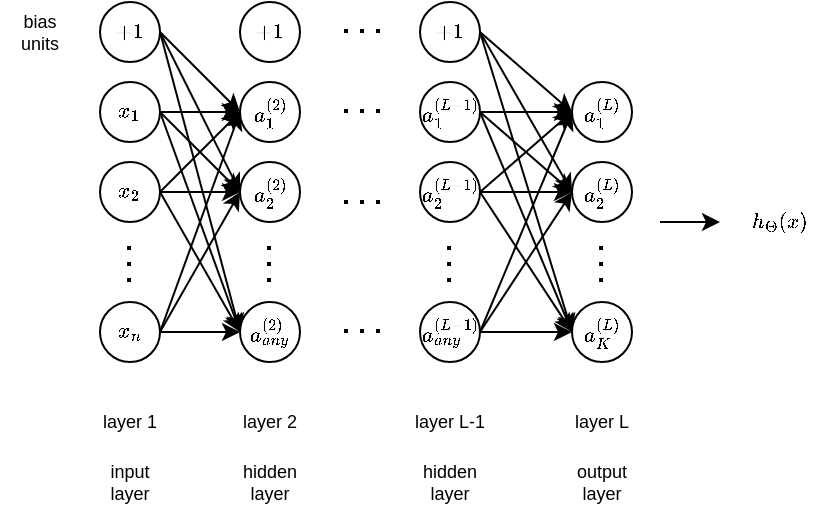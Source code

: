 <mxfile version="14.4.2" type="google"><diagram id="VEu55GjbllmlleMSr9i0" name="Page-1"><mxGraphModel dx="1355" dy="725" grid="1" gridSize="10" guides="1" tooltips="1" connect="1" arrows="1" fold="1" page="1" pageScale="1" pageWidth="827" pageHeight="1169" math="1" shadow="0"><root><mxCell id="0"/><mxCell id="1" parent="0"/><mxCell id="LHebVPT4gfnJr8Mw_CZn-2" value="\(x_1\)" style="ellipse;whiteSpace=wrap;html=1;aspect=fixed;fontSize=9;" vertex="1" parent="1"><mxGeometry x="190" y="140" width="30" height="30" as="geometry"/></mxCell><mxCell id="LHebVPT4gfnJr8Mw_CZn-3" value="\(x_2\)" style="ellipse;whiteSpace=wrap;html=1;aspect=fixed;fontSize=9;" vertex="1" parent="1"><mxGeometry x="190" y="180" width="30" height="30" as="geometry"/></mxCell><mxCell id="LHebVPT4gfnJr8Mw_CZn-4" value="\(x_n\)" style="ellipse;whiteSpace=wrap;html=1;aspect=fixed;fontSize=9;" vertex="1" parent="1"><mxGeometry x="190" y="250" width="30" height="30" as="geometry"/></mxCell><mxCell id="LHebVPT4gfnJr8Mw_CZn-5" value="" style="endArrow=none;dashed=1;html=1;dashPattern=1 3;strokeWidth=2;fontSize=9;" edge="1" parent="1"><mxGeometry width="50" height="50" relative="1" as="geometry"><mxPoint x="204.5" y="240" as="sourcePoint"/><mxPoint x="204.5" y="220" as="targetPoint"/></mxGeometry></mxCell><mxCell id="LHebVPT4gfnJr8Mw_CZn-6" value="\(+1\)" style="ellipse;whiteSpace=wrap;html=1;aspect=fixed;fontSize=9;" vertex="1" parent="1"><mxGeometry x="190" y="100" width="30" height="30" as="geometry"/></mxCell><mxCell id="LHebVPT4gfnJr8Mw_CZn-11" value="\(a_1^{(2)}\)" style="ellipse;whiteSpace=wrap;html=1;aspect=fixed;fontSize=9;" vertex="1" parent="1"><mxGeometry x="260" y="140" width="30" height="30" as="geometry"/></mxCell><mxCell id="LHebVPT4gfnJr8Mw_CZn-12" value="\(a_2^{(2)}\)" style="ellipse;whiteSpace=wrap;html=1;aspect=fixed;fontSize=9;" vertex="1" parent="1"><mxGeometry x="260" y="180" width="30" height="30" as="geometry"/></mxCell><mxCell id="LHebVPT4gfnJr8Mw_CZn-13" value="\(a_{any}^{(2)}\)" style="ellipse;whiteSpace=wrap;html=1;aspect=fixed;fontSize=9;" vertex="1" parent="1"><mxGeometry x="260" y="250" width="30" height="30" as="geometry"/></mxCell><mxCell id="LHebVPT4gfnJr8Mw_CZn-14" value="" style="endArrow=none;dashed=1;html=1;dashPattern=1 3;strokeWidth=2;fontSize=9;" edge="1" parent="1"><mxGeometry width="50" height="50" relative="1" as="geometry"><mxPoint x="274.5" y="240" as="sourcePoint"/><mxPoint x="274.5" y="220" as="targetPoint"/></mxGeometry></mxCell><mxCell id="LHebVPT4gfnJr8Mw_CZn-15" value="\(+1\)" style="ellipse;whiteSpace=wrap;html=1;aspect=fixed;fontSize=9;" vertex="1" parent="1"><mxGeometry x="260" y="100" width="30" height="30" as="geometry"/></mxCell><mxCell id="LHebVPT4gfnJr8Mw_CZn-16" value="\(a_1^{(L-1)}\)" style="ellipse;whiteSpace=wrap;html=1;aspect=fixed;fontSize=9;" vertex="1" parent="1"><mxGeometry x="350" y="140" width="30" height="30" as="geometry"/></mxCell><mxCell id="LHebVPT4gfnJr8Mw_CZn-17" value="\(a_2^{(L-1&lt;br style=&quot;font-size: 9px;&quot;&gt;)}\)" style="ellipse;whiteSpace=wrap;html=1;aspect=fixed;fontSize=9;" vertex="1" parent="1"><mxGeometry x="350" y="180" width="30" height="30" as="geometry"/></mxCell><mxCell id="LHebVPT4gfnJr8Mw_CZn-18" value="\(a_{any}^{(L-1&lt;br style=&quot;font-size: 9px;&quot;&gt;)}\)" style="ellipse;whiteSpace=wrap;html=1;aspect=fixed;fontSize=9;" vertex="1" parent="1"><mxGeometry x="350" y="250" width="30" height="30" as="geometry"/></mxCell><mxCell id="LHebVPT4gfnJr8Mw_CZn-19" value="" style="endArrow=none;dashed=1;html=1;dashPattern=1 3;strokeWidth=2;fontSize=9;" edge="1" parent="1"><mxGeometry width="50" height="50" relative="1" as="geometry"><mxPoint x="364.5" y="240" as="sourcePoint"/><mxPoint x="364.5" y="220" as="targetPoint"/></mxGeometry></mxCell><mxCell id="LHebVPT4gfnJr8Mw_CZn-20" value="\(+1\)" style="ellipse;whiteSpace=wrap;html=1;aspect=fixed;fontSize=9;" vertex="1" parent="1"><mxGeometry x="350" y="100" width="30" height="30" as="geometry"/></mxCell><mxCell id="LHebVPT4gfnJr8Mw_CZn-21" value="\(a_1^{(L)}\)" style="ellipse;whiteSpace=wrap;html=1;aspect=fixed;fontSize=9;" vertex="1" parent="1"><mxGeometry x="426" y="140" width="30" height="30" as="geometry"/></mxCell><mxCell id="LHebVPT4gfnJr8Mw_CZn-22" value="\(a_2^{(L)}\)" style="ellipse;whiteSpace=wrap;html=1;aspect=fixed;fontSize=9;" vertex="1" parent="1"><mxGeometry x="426" y="180" width="30" height="30" as="geometry"/></mxCell><mxCell id="LHebVPT4gfnJr8Mw_CZn-23" value="\(a_K^{(L)}\)" style="ellipse;whiteSpace=wrap;html=1;aspect=fixed;fontSize=9;" vertex="1" parent="1"><mxGeometry x="426" y="250" width="30" height="30" as="geometry"/></mxCell><mxCell id="LHebVPT4gfnJr8Mw_CZn-24" value="" style="endArrow=none;dashed=1;html=1;dashPattern=1 3;strokeWidth=2;fontSize=9;" edge="1" parent="1"><mxGeometry width="50" height="50" relative="1" as="geometry"><mxPoint x="440.5" y="240" as="sourcePoint"/><mxPoint x="440.5" y="220" as="targetPoint"/></mxGeometry></mxCell><mxCell id="LHebVPT4gfnJr8Mw_CZn-26" value="" style="endArrow=classic;html=1;exitX=1;exitY=0.5;exitDx=0;exitDy=0;entryX=0;entryY=0.5;entryDx=0;entryDy=0;fontSize=9;" edge="1" parent="1" source="LHebVPT4gfnJr8Mw_CZn-2" target="LHebVPT4gfnJr8Mw_CZn-11"><mxGeometry width="50" height="50" relative="1" as="geometry"><mxPoint x="390" y="320" as="sourcePoint"/><mxPoint x="440" y="270" as="targetPoint"/></mxGeometry></mxCell><mxCell id="LHebVPT4gfnJr8Mw_CZn-27" value="" style="endArrow=none;dashed=1;html=1;dashPattern=1 3;strokeWidth=2;fontSize=9;" edge="1" parent="1"><mxGeometry width="50" height="50" relative="1" as="geometry"><mxPoint x="330" y="154.5" as="sourcePoint"/><mxPoint x="310" y="154.5" as="targetPoint"/></mxGeometry></mxCell><mxCell id="LHebVPT4gfnJr8Mw_CZn-28" value="" style="endArrow=none;dashed=1;html=1;dashPattern=1 3;strokeWidth=2;fontSize=9;" edge="1" parent="1"><mxGeometry width="50" height="50" relative="1" as="geometry"><mxPoint x="330" y="264.5" as="sourcePoint"/><mxPoint x="310" y="264.5" as="targetPoint"/></mxGeometry></mxCell><mxCell id="LHebVPT4gfnJr8Mw_CZn-29" value="" style="endArrow=none;dashed=1;html=1;dashPattern=1 3;strokeWidth=2;fontSize=9;" edge="1" parent="1"><mxGeometry width="50" height="50" relative="1" as="geometry"><mxPoint x="330" y="200" as="sourcePoint"/><mxPoint x="310" y="200" as="targetPoint"/></mxGeometry></mxCell><mxCell id="LHebVPT4gfnJr8Mw_CZn-30" value="" style="endArrow=classic;html=1;exitX=1;exitY=0.5;exitDx=0;exitDy=0;entryX=0;entryY=0.5;entryDx=0;entryDy=0;fontSize=9;" edge="1" parent="1" source="LHebVPT4gfnJr8Mw_CZn-2" target="LHebVPT4gfnJr8Mw_CZn-12"><mxGeometry width="50" height="50" relative="1" as="geometry"><mxPoint x="230" y="165" as="sourcePoint"/><mxPoint x="270" y="165" as="targetPoint"/></mxGeometry></mxCell><mxCell id="LHebVPT4gfnJr8Mw_CZn-31" value="" style="endArrow=classic;html=1;exitX=1;exitY=0.5;exitDx=0;exitDy=0;entryX=0;entryY=0.5;entryDx=0;entryDy=0;fontSize=9;" edge="1" parent="1" source="LHebVPT4gfnJr8Mw_CZn-2" target="LHebVPT4gfnJr8Mw_CZn-13"><mxGeometry width="50" height="50" relative="1" as="geometry"><mxPoint x="230" y="165" as="sourcePoint"/><mxPoint x="270" y="205" as="targetPoint"/></mxGeometry></mxCell><mxCell id="LHebVPT4gfnJr8Mw_CZn-32" value="" style="endArrow=classic;html=1;exitX=1;exitY=0.5;exitDx=0;exitDy=0;entryX=0;entryY=0.5;entryDx=0;entryDy=0;fontSize=9;" edge="1" parent="1" source="LHebVPT4gfnJr8Mw_CZn-3" target="LHebVPT4gfnJr8Mw_CZn-11"><mxGeometry width="50" height="50" relative="1" as="geometry"><mxPoint x="230" y="165" as="sourcePoint"/><mxPoint x="270" y="205" as="targetPoint"/></mxGeometry></mxCell><mxCell id="LHebVPT4gfnJr8Mw_CZn-33" value="" style="endArrow=classic;html=1;exitX=1;exitY=0.5;exitDx=0;exitDy=0;entryX=0;entryY=0.5;entryDx=0;entryDy=0;fontSize=9;" edge="1" parent="1" source="LHebVPT4gfnJr8Mw_CZn-3" target="LHebVPT4gfnJr8Mw_CZn-12"><mxGeometry width="50" height="50" relative="1" as="geometry"><mxPoint x="230" y="205" as="sourcePoint"/><mxPoint x="270" y="165" as="targetPoint"/></mxGeometry></mxCell><mxCell id="LHebVPT4gfnJr8Mw_CZn-34" value="" style="endArrow=classic;html=1;exitX=1;exitY=0.5;exitDx=0;exitDy=0;entryX=0;entryY=0.5;entryDx=0;entryDy=0;fontSize=9;" edge="1" parent="1" source="LHebVPT4gfnJr8Mw_CZn-3" target="LHebVPT4gfnJr8Mw_CZn-13"><mxGeometry width="50" height="50" relative="1" as="geometry"><mxPoint x="240" y="215" as="sourcePoint"/><mxPoint x="280" y="175" as="targetPoint"/></mxGeometry></mxCell><mxCell id="LHebVPT4gfnJr8Mw_CZn-35" value="" style="endArrow=classic;html=1;exitX=1;exitY=0.5;exitDx=0;exitDy=0;entryX=0;entryY=0.5;entryDx=0;entryDy=0;fontSize=9;" edge="1" parent="1" source="LHebVPT4gfnJr8Mw_CZn-4" target="LHebVPT4gfnJr8Mw_CZn-11"><mxGeometry width="50" height="50" relative="1" as="geometry"><mxPoint x="230" y="205" as="sourcePoint"/><mxPoint x="270" y="275" as="targetPoint"/></mxGeometry></mxCell><mxCell id="LHebVPT4gfnJr8Mw_CZn-36" value="" style="endArrow=classic;html=1;exitX=1;exitY=0.5;exitDx=0;exitDy=0;entryX=0;entryY=0.5;entryDx=0;entryDy=0;fontSize=9;" edge="1" parent="1" source="LHebVPT4gfnJr8Mw_CZn-4" target="LHebVPT4gfnJr8Mw_CZn-12"><mxGeometry width="50" height="50" relative="1" as="geometry"><mxPoint x="230" y="275" as="sourcePoint"/><mxPoint x="270" y="165" as="targetPoint"/></mxGeometry></mxCell><mxCell id="LHebVPT4gfnJr8Mw_CZn-37" value="" style="endArrow=classic;html=1;exitX=1;exitY=0.5;exitDx=0;exitDy=0;entryX=0;entryY=0.5;entryDx=0;entryDy=0;fontSize=9;" edge="1" parent="1" source="LHebVPT4gfnJr8Mw_CZn-4" target="LHebVPT4gfnJr8Mw_CZn-13"><mxGeometry width="50" height="50" relative="1" as="geometry"><mxPoint x="230" y="275" as="sourcePoint"/><mxPoint x="270" y="205" as="targetPoint"/></mxGeometry></mxCell><mxCell id="LHebVPT4gfnJr8Mw_CZn-38" value="" style="endArrow=classic;html=1;exitX=1;exitY=0.5;exitDx=0;exitDy=0;entryX=0;entryY=0.5;entryDx=0;entryDy=0;fontSize=9;" edge="1" parent="1" source="LHebVPT4gfnJr8Mw_CZn-16" target="LHebVPT4gfnJr8Mw_CZn-21"><mxGeometry width="50" height="50" relative="1" as="geometry"><mxPoint x="230" y="165" as="sourcePoint"/><mxPoint x="270" y="165" as="targetPoint"/></mxGeometry></mxCell><mxCell id="LHebVPT4gfnJr8Mw_CZn-39" value="" style="endArrow=classic;html=1;exitX=1;exitY=0.5;exitDx=0;exitDy=0;entryX=0;entryY=0.5;entryDx=0;entryDy=0;fontSize=9;" edge="1" parent="1" source="LHebVPT4gfnJr8Mw_CZn-16" target="LHebVPT4gfnJr8Mw_CZn-22"><mxGeometry width="50" height="50" relative="1" as="geometry"><mxPoint x="390" y="165" as="sourcePoint"/><mxPoint x="436" y="165" as="targetPoint"/></mxGeometry></mxCell><mxCell id="LHebVPT4gfnJr8Mw_CZn-40" value="" style="endArrow=classic;html=1;exitX=1;exitY=0.5;exitDx=0;exitDy=0;entryX=0;entryY=0.5;entryDx=0;entryDy=0;fontSize=9;" edge="1" parent="1" source="LHebVPT4gfnJr8Mw_CZn-16" target="LHebVPT4gfnJr8Mw_CZn-23"><mxGeometry width="50" height="50" relative="1" as="geometry"><mxPoint x="390" y="165" as="sourcePoint"/><mxPoint x="436" y="205" as="targetPoint"/></mxGeometry></mxCell><mxCell id="LHebVPT4gfnJr8Mw_CZn-41" value="" style="endArrow=classic;html=1;exitX=1;exitY=0.5;exitDx=0;exitDy=0;entryX=0;entryY=0.5;entryDx=0;entryDy=0;fontSize=9;" edge="1" parent="1" source="LHebVPT4gfnJr8Mw_CZn-17" target="LHebVPT4gfnJr8Mw_CZn-21"><mxGeometry width="50" height="50" relative="1" as="geometry"><mxPoint x="390" y="165" as="sourcePoint"/><mxPoint x="436" y="275" as="targetPoint"/></mxGeometry></mxCell><mxCell id="LHebVPT4gfnJr8Mw_CZn-42" value="" style="endArrow=classic;html=1;exitX=1;exitY=0.5;exitDx=0;exitDy=0;entryX=0;entryY=0.5;entryDx=0;entryDy=0;fontSize=9;" edge="1" parent="1" source="LHebVPT4gfnJr8Mw_CZn-17" target="LHebVPT4gfnJr8Mw_CZn-22"><mxGeometry width="50" height="50" relative="1" as="geometry"><mxPoint x="390" y="205" as="sourcePoint"/><mxPoint x="436" y="165" as="targetPoint"/></mxGeometry></mxCell><mxCell id="LHebVPT4gfnJr8Mw_CZn-43" value="" style="endArrow=classic;html=1;exitX=1;exitY=0.5;exitDx=0;exitDy=0;entryX=0;entryY=0.5;entryDx=0;entryDy=0;fontSize=9;" edge="1" parent="1" source="LHebVPT4gfnJr8Mw_CZn-17" target="LHebVPT4gfnJr8Mw_CZn-23"><mxGeometry width="50" height="50" relative="1" as="geometry"><mxPoint x="390" y="205" as="sourcePoint"/><mxPoint x="436" y="205" as="targetPoint"/></mxGeometry></mxCell><mxCell id="LHebVPT4gfnJr8Mw_CZn-44" value="" style="endArrow=classic;html=1;exitX=1;exitY=0.5;exitDx=0;exitDy=0;entryX=0;entryY=0.5;entryDx=0;entryDy=0;fontSize=9;" edge="1" parent="1" source="LHebVPT4gfnJr8Mw_CZn-18" target="LHebVPT4gfnJr8Mw_CZn-21"><mxGeometry width="50" height="50" relative="1" as="geometry"><mxPoint x="390" y="205" as="sourcePoint"/><mxPoint x="436" y="275" as="targetPoint"/></mxGeometry></mxCell><mxCell id="LHebVPT4gfnJr8Mw_CZn-45" value="" style="endArrow=classic;html=1;exitX=1;exitY=0.5;exitDx=0;exitDy=0;entryX=0;entryY=0.5;entryDx=0;entryDy=0;fontSize=9;" edge="1" parent="1" source="LHebVPT4gfnJr8Mw_CZn-18" target="LHebVPT4gfnJr8Mw_CZn-22"><mxGeometry width="50" height="50" relative="1" as="geometry"><mxPoint x="390" y="275" as="sourcePoint"/><mxPoint x="436" y="165" as="targetPoint"/></mxGeometry></mxCell><mxCell id="LHebVPT4gfnJr8Mw_CZn-46" value="" style="endArrow=classic;html=1;exitX=1;exitY=0.5;exitDx=0;exitDy=0;entryX=0;entryY=0.5;entryDx=0;entryDy=0;fontSize=9;" edge="1" parent="1" source="LHebVPT4gfnJr8Mw_CZn-18" target="LHebVPT4gfnJr8Mw_CZn-23"><mxGeometry width="50" height="50" relative="1" as="geometry"><mxPoint x="390" y="275" as="sourcePoint"/><mxPoint x="436" y="205" as="targetPoint"/></mxGeometry></mxCell><mxCell id="LHebVPT4gfnJr8Mw_CZn-47" value="" style="endArrow=classic;html=1;exitX=1;exitY=0.5;exitDx=0;exitDy=0;entryX=0;entryY=0.5;entryDx=0;entryDy=0;fontSize=9;" edge="1" parent="1" source="LHebVPT4gfnJr8Mw_CZn-6" target="LHebVPT4gfnJr8Mw_CZn-11"><mxGeometry width="50" height="50" relative="1" as="geometry"><mxPoint x="230" y="165" as="sourcePoint"/><mxPoint x="240" y="100" as="targetPoint"/></mxGeometry></mxCell><mxCell id="LHebVPT4gfnJr8Mw_CZn-48" value="" style="endArrow=classic;html=1;exitX=1;exitY=0.5;exitDx=0;exitDy=0;entryX=0;entryY=0.5;entryDx=0;entryDy=0;fontSize=9;" edge="1" parent="1" source="LHebVPT4gfnJr8Mw_CZn-6" target="LHebVPT4gfnJr8Mw_CZn-12"><mxGeometry width="50" height="50" relative="1" as="geometry"><mxPoint x="230" y="125" as="sourcePoint"/><mxPoint x="270" y="165" as="targetPoint"/></mxGeometry></mxCell><mxCell id="LHebVPT4gfnJr8Mw_CZn-49" value="" style="endArrow=classic;html=1;exitX=1;exitY=0.5;exitDx=0;exitDy=0;entryX=0;entryY=0.5;entryDx=0;entryDy=0;fontSize=9;" edge="1" parent="1" source="LHebVPT4gfnJr8Mw_CZn-6" target="LHebVPT4gfnJr8Mw_CZn-13"><mxGeometry width="50" height="50" relative="1" as="geometry"><mxPoint x="230" y="125" as="sourcePoint"/><mxPoint x="270" y="205" as="targetPoint"/></mxGeometry></mxCell><mxCell id="LHebVPT4gfnJr8Mw_CZn-50" value="" style="endArrow=none;dashed=1;html=1;dashPattern=1 3;strokeWidth=2;fontSize=9;" edge="1" parent="1"><mxGeometry width="50" height="50" relative="1" as="geometry"><mxPoint x="330" y="114.5" as="sourcePoint"/><mxPoint x="310" y="114.5" as="targetPoint"/></mxGeometry></mxCell><mxCell id="LHebVPT4gfnJr8Mw_CZn-51" value="" style="endArrow=classic;html=1;exitX=1;exitY=0.5;exitDx=0;exitDy=0;entryX=0;entryY=0.5;entryDx=0;entryDy=0;fontSize=9;" edge="1" parent="1" source="LHebVPT4gfnJr8Mw_CZn-20" target="LHebVPT4gfnJr8Mw_CZn-21"><mxGeometry width="50" height="50" relative="1" as="geometry"><mxPoint x="390" y="165" as="sourcePoint"/><mxPoint x="436" y="115" as="targetPoint"/></mxGeometry></mxCell><mxCell id="LHebVPT4gfnJr8Mw_CZn-52" value="" style="endArrow=classic;html=1;exitX=1;exitY=0.5;exitDx=0;exitDy=0;entryX=0;entryY=0.5;entryDx=0;entryDy=0;fontSize=9;" edge="1" parent="1" source="LHebVPT4gfnJr8Mw_CZn-20" target="LHebVPT4gfnJr8Mw_CZn-22"><mxGeometry width="50" height="50" relative="1" as="geometry"><mxPoint x="390" y="125" as="sourcePoint"/><mxPoint x="436" y="165" as="targetPoint"/></mxGeometry></mxCell><mxCell id="LHebVPT4gfnJr8Mw_CZn-53" value="" style="endArrow=classic;html=1;exitX=1;exitY=0.5;exitDx=0;exitDy=0;entryX=0;entryY=0.5;entryDx=0;entryDy=0;fontSize=9;" edge="1" parent="1" source="LHebVPT4gfnJr8Mw_CZn-20" target="LHebVPT4gfnJr8Mw_CZn-23"><mxGeometry width="50" height="50" relative="1" as="geometry"><mxPoint x="390" y="125" as="sourcePoint"/><mxPoint x="436" y="205" as="targetPoint"/></mxGeometry></mxCell><mxCell id="LHebVPT4gfnJr8Mw_CZn-54" value="bias units" style="text;html=1;strokeColor=none;fillColor=none;align=center;verticalAlign=middle;whiteSpace=wrap;rounded=0;fontSize=9;" vertex="1" parent="1"><mxGeometry x="140" y="105" width="40" height="20" as="geometry"/></mxCell><mxCell id="LHebVPT4gfnJr8Mw_CZn-55" value="" style="endArrow=classic;html=1;fontSize=9;" edge="1" parent="1"><mxGeometry width="50" height="50" relative="1" as="geometry"><mxPoint x="470" y="210" as="sourcePoint"/><mxPoint x="500" y="210" as="targetPoint"/></mxGeometry></mxCell><mxCell id="LHebVPT4gfnJr8Mw_CZn-56" value="\(h_\Theta(x)\)" style="text;html=1;strokeColor=none;fillColor=none;align=center;verticalAlign=middle;whiteSpace=wrap;rounded=0;fontSize=9;" vertex="1" parent="1"><mxGeometry x="510" y="200" width="40" height="20" as="geometry"/></mxCell><mxCell id="LHebVPT4gfnJr8Mw_CZn-57" value="layer 1" style="text;html=1;strokeColor=none;fillColor=none;align=center;verticalAlign=middle;whiteSpace=wrap;rounded=0;fontSize=9;" vertex="1" parent="1"><mxGeometry x="185" y="300" width="40" height="20" as="geometry"/></mxCell><mxCell id="LHebVPT4gfnJr8Mw_CZn-58" value="layer 2" style="text;html=1;strokeColor=none;fillColor=none;align=center;verticalAlign=middle;whiteSpace=wrap;rounded=0;fontSize=9;" vertex="1" parent="1"><mxGeometry x="255" y="300" width="40" height="20" as="geometry"/></mxCell><mxCell id="LHebVPT4gfnJr8Mw_CZn-59" value="layer L-1" style="text;html=1;strokeColor=none;fillColor=none;align=center;verticalAlign=middle;whiteSpace=wrap;rounded=0;fontSize=9;" vertex="1" parent="1"><mxGeometry x="345" y="300" width="40" height="20" as="geometry"/></mxCell><mxCell id="LHebVPT4gfnJr8Mw_CZn-60" value="layer L" style="text;html=1;strokeColor=none;fillColor=none;align=center;verticalAlign=middle;whiteSpace=wrap;rounded=0;fontSize=9;" vertex="1" parent="1"><mxGeometry x="421" y="300" width="40" height="20" as="geometry"/></mxCell><mxCell id="LHebVPT4gfnJr8Mw_CZn-61" value="input layer" style="text;html=1;strokeColor=none;fillColor=none;align=center;verticalAlign=middle;whiteSpace=wrap;rounded=0;fontSize=9;" vertex="1" parent="1"><mxGeometry x="185" y="330" width="40" height="20" as="geometry"/></mxCell><mxCell id="LHebVPT4gfnJr8Mw_CZn-62" value="hidden layer" style="text;html=1;strokeColor=none;fillColor=none;align=center;verticalAlign=middle;whiteSpace=wrap;rounded=0;fontSize=9;" vertex="1" parent="1"><mxGeometry x="255" y="330" width="40" height="20" as="geometry"/></mxCell><mxCell id="LHebVPT4gfnJr8Mw_CZn-63" value="hidden layer" style="text;html=1;strokeColor=none;fillColor=none;align=center;verticalAlign=middle;whiteSpace=wrap;rounded=0;fontSize=9;" vertex="1" parent="1"><mxGeometry x="345" y="330" width="40" height="20" as="geometry"/></mxCell><mxCell id="LHebVPT4gfnJr8Mw_CZn-64" value="output layer" style="text;html=1;strokeColor=none;fillColor=none;align=center;verticalAlign=middle;whiteSpace=wrap;rounded=0;fontSize=9;" vertex="1" parent="1"><mxGeometry x="421" y="330" width="40" height="20" as="geometry"/></mxCell></root></mxGraphModel></diagram></mxfile>